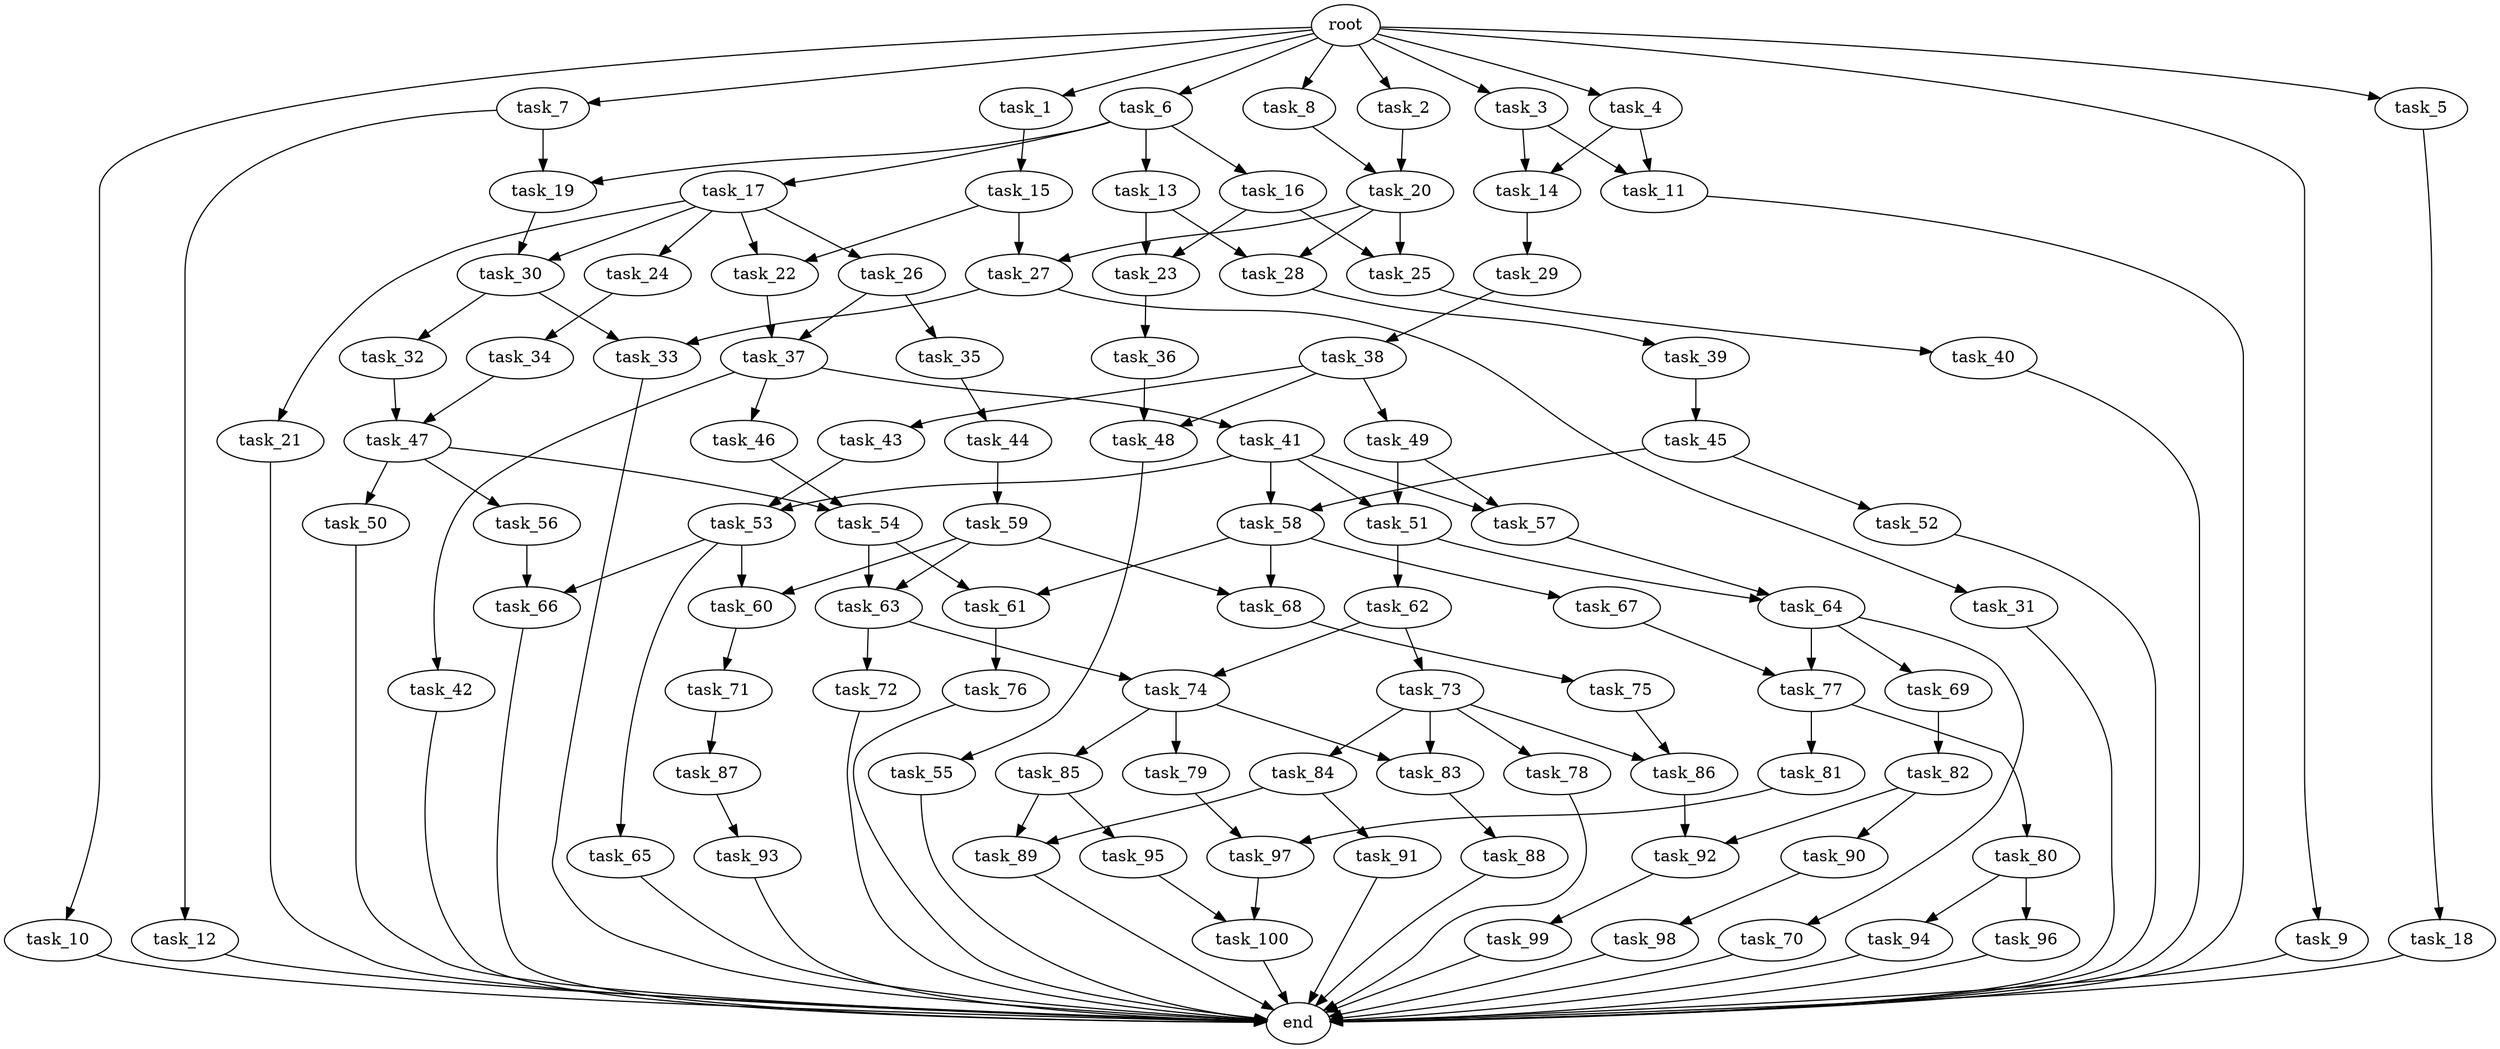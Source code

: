 digraph G {
  task_13 [size="1.888473e+09"];
  task_10 [size="4.866179e+09"];
  task_84 [size="8.399041e+08"];
  task_54 [size="1.472811e+09"];
  task_50 [size="2.577494e+09"];
  task_58 [size="4.558489e+09"];
  task_14 [size="4.464299e+09"];
  root [size="0.000000e+00"];
  task_68 [size="4.678588e+09"];
  task_15 [size="1.311193e+09"];
  task_1 [size="3.058685e+09"];
  task_82 [size="4.994098e+09"];
  task_35 [size="3.285168e+09"];
  task_17 [size="4.770642e+09"];
  task_79 [size="3.235330e+09"];
  task_24 [size="1.739103e+09"];
  task_7 [size="1.203347e+09"];
  task_37 [size="1.544844e+09"];
  task_69 [size="3.293051e+09"];
  task_87 [size="3.402370e+08"];
  task_16 [size="3.045838e+08"];
  task_25 [size="1.438125e+09"];
  task_22 [size="4.150366e+09"];
  task_99 [size="1.726205e+09"];
  task_9 [size="4.828516e+09"];
  task_12 [size="3.012907e+09"];
  task_38 [size="4.883435e+09"];
  task_8 [size="3.098099e+09"];
  task_62 [size="2.072302e+09"];
  task_93 [size="3.917659e+09"];
  task_48 [size="1.068930e+08"];
  task_20 [size="1.597423e+09"];
  task_65 [size="6.140515e+08"];
  task_41 [size="8.504303e+08"];
  task_2 [size="4.728265e+09"];
  task_85 [size="3.567943e+09"];
  task_33 [size="2.545802e+09"];
  task_43 [size="2.240059e+09"];
  task_52 [size="2.553117e+09"];
  task_56 [size="2.314952e+09"];
  task_98 [size="5.118497e+08"];
  task_90 [size="4.192782e+09"];
  task_5 [size="4.854352e+09"];
  task_29 [size="1.474400e+09"];
  task_44 [size="9.593273e+08"];
  task_59 [size="1.112545e+09"];
  task_26 [size="8.987350e+08"];
  task_67 [size="3.484517e+09"];
  task_34 [size="4.677904e+09"];
  task_23 [size="2.269172e+09"];
  task_42 [size="4.409215e+09"];
  task_80 [size="4.270514e+09"];
  task_31 [size="1.515217e+09"];
  task_36 [size="1.545074e+08"];
  task_3 [size="4.389704e+09"];
  task_94 [size="9.103497e+08"];
  task_19 [size="1.091131e+09"];
  task_92 [size="4.385482e+09"];
  task_91 [size="4.555097e+09"];
  task_66 [size="2.542043e+09"];
  task_81 [size="3.651705e+09"];
  task_40 [size="7.709534e+08"];
  task_55 [size="1.001012e+09"];
  task_73 [size="2.844534e+09"];
  task_51 [size="4.625122e+09"];
  task_45 [size="4.338426e+09"];
  task_39 [size="9.295257e+08"];
  task_74 [size="2.087855e+09"];
  task_63 [size="1.882072e+09"];
  task_61 [size="4.595487e+08"];
  task_46 [size="1.896408e+09"];
  task_70 [size="3.041995e+07"];
  task_30 [size="2.798645e+09"];
  task_6 [size="2.384587e+09"];
  task_77 [size="4.780471e+09"];
  task_95 [size="7.207330e+08"];
  task_4 [size="4.488729e+08"];
  task_21 [size="2.684671e+09"];
  task_72 [size="4.947132e+09"];
  task_75 [size="4.340442e+09"];
  task_78 [size="1.473774e+09"];
  task_88 [size="3.824813e+09"];
  task_28 [size="4.128580e+09"];
  task_86 [size="6.254491e+07"];
  task_32 [size="4.607276e+09"];
  task_97 [size="3.945973e+09"];
  task_47 [size="2.796371e+08"];
  end [size="0.000000e+00"];
  task_71 [size="4.884991e+09"];
  task_89 [size="2.926201e+08"];
  task_49 [size="4.255361e+09"];
  task_53 [size="1.308919e+09"];
  task_100 [size="2.423461e+09"];
  task_57 [size="2.668844e+09"];
  task_96 [size="3.861497e+08"];
  task_64 [size="1.350630e+09"];
  task_83 [size="4.631808e+09"];
  task_27 [size="3.061989e+09"];
  task_11 [size="2.539674e+09"];
  task_76 [size="3.414436e+08"];
  task_18 [size="1.763037e+09"];
  task_60 [size="3.851418e+09"];

  task_13 -> task_23 [size="3.776946e+08"];
  task_13 -> task_28 [size="3.776946e+08"];
  task_10 -> end [size="1.000000e-12"];
  task_84 -> task_89 [size="1.679808e+08"];
  task_84 -> task_91 [size="1.679808e+08"];
  task_54 -> task_63 [size="1.472811e+08"];
  task_54 -> task_61 [size="1.472811e+08"];
  task_50 -> end [size="1.000000e-12"];
  task_58 -> task_67 [size="4.558489e+08"];
  task_58 -> task_61 [size="4.558489e+08"];
  task_58 -> task_68 [size="4.558489e+08"];
  task_14 -> task_29 [size="4.464299e+08"];
  root -> task_1 [size="1.000000e-12"];
  root -> task_6 [size="1.000000e-12"];
  root -> task_8 [size="1.000000e-12"];
  root -> task_5 [size="1.000000e-12"];
  root -> task_7 [size="1.000000e-12"];
  root -> task_3 [size="1.000000e-12"];
  root -> task_10 [size="1.000000e-12"];
  root -> task_4 [size="1.000000e-12"];
  root -> task_9 [size="1.000000e-12"];
  root -> task_2 [size="1.000000e-12"];
  task_68 -> task_75 [size="4.678588e+08"];
  task_15 -> task_27 [size="2.622385e+08"];
  task_15 -> task_22 [size="2.622385e+08"];
  task_1 -> task_15 [size="6.117370e+08"];
  task_82 -> task_92 [size="9.988197e+08"];
  task_82 -> task_90 [size="9.988197e+08"];
  task_35 -> task_44 [size="6.570335e+08"];
  task_17 -> task_24 [size="9.541283e+08"];
  task_17 -> task_22 [size="9.541283e+08"];
  task_17 -> task_30 [size="9.541283e+08"];
  task_17 -> task_21 [size="9.541283e+08"];
  task_17 -> task_26 [size="9.541283e+08"];
  task_79 -> task_97 [size="6.470660e+08"];
  task_24 -> task_34 [size="3.478207e+08"];
  task_7 -> task_19 [size="2.406695e+08"];
  task_7 -> task_12 [size="2.406695e+08"];
  task_37 -> task_41 [size="1.544844e+08"];
  task_37 -> task_42 [size="1.544844e+08"];
  task_37 -> task_46 [size="1.544844e+08"];
  task_69 -> task_82 [size="6.586102e+08"];
  task_87 -> task_93 [size="6.804739e+07"];
  task_16 -> task_23 [size="6.091676e+07"];
  task_16 -> task_25 [size="6.091676e+07"];
  task_25 -> task_40 [size="1.438125e+08"];
  task_22 -> task_37 [size="4.150366e+08"];
  task_99 -> end [size="1.000000e-12"];
  task_9 -> end [size="1.000000e-12"];
  task_12 -> end [size="1.000000e-12"];
  task_38 -> task_49 [size="9.766870e+08"];
  task_38 -> task_48 [size="9.766870e+08"];
  task_38 -> task_43 [size="9.766870e+08"];
  task_8 -> task_20 [size="6.196197e+08"];
  task_62 -> task_73 [size="4.144604e+08"];
  task_62 -> task_74 [size="4.144604e+08"];
  task_93 -> end [size="1.000000e-12"];
  task_48 -> task_55 [size="1.068930e+07"];
  task_20 -> task_25 [size="1.597423e+08"];
  task_20 -> task_28 [size="1.597423e+08"];
  task_20 -> task_27 [size="1.597423e+08"];
  task_65 -> end [size="1.000000e-12"];
  task_41 -> task_51 [size="1.700861e+08"];
  task_41 -> task_53 [size="1.700861e+08"];
  task_41 -> task_58 [size="1.700861e+08"];
  task_41 -> task_57 [size="1.700861e+08"];
  task_2 -> task_20 [size="9.456529e+08"];
  task_85 -> task_95 [size="7.135886e+08"];
  task_85 -> task_89 [size="7.135886e+08"];
  task_33 -> end [size="1.000000e-12"];
  task_43 -> task_53 [size="4.480118e+08"];
  task_52 -> end [size="1.000000e-12"];
  task_56 -> task_66 [size="4.629904e+08"];
  task_98 -> end [size="1.000000e-12"];
  task_90 -> task_98 [size="8.385565e+08"];
  task_5 -> task_18 [size="9.708703e+08"];
  task_29 -> task_38 [size="2.948801e+08"];
  task_44 -> task_59 [size="1.918655e+08"];
  task_59 -> task_63 [size="2.225090e+08"];
  task_59 -> task_60 [size="2.225090e+08"];
  task_59 -> task_68 [size="2.225090e+08"];
  task_26 -> task_37 [size="1.797470e+08"];
  task_26 -> task_35 [size="1.797470e+08"];
  task_67 -> task_77 [size="6.969033e+08"];
  task_34 -> task_47 [size="9.355809e+08"];
  task_23 -> task_36 [size="2.269172e+08"];
  task_42 -> end [size="1.000000e-12"];
  task_80 -> task_96 [size="8.541028e+08"];
  task_80 -> task_94 [size="8.541028e+08"];
  task_31 -> end [size="1.000000e-12"];
  task_36 -> task_48 [size="3.090147e+07"];
  task_3 -> task_14 [size="8.779408e+08"];
  task_3 -> task_11 [size="8.779408e+08"];
  task_94 -> end [size="1.000000e-12"];
  task_19 -> task_30 [size="1.091131e+08"];
  task_92 -> task_99 [size="4.385482e+08"];
  task_91 -> end [size="1.000000e-12"];
  task_66 -> end [size="1.000000e-12"];
  task_81 -> task_97 [size="7.303409e+08"];
  task_40 -> end [size="1.000000e-12"];
  task_55 -> end [size="1.000000e-12"];
  task_73 -> task_78 [size="5.689069e+08"];
  task_73 -> task_83 [size="5.689069e+08"];
  task_73 -> task_84 [size="5.689069e+08"];
  task_73 -> task_86 [size="5.689069e+08"];
  task_51 -> task_64 [size="4.625122e+08"];
  task_51 -> task_62 [size="4.625122e+08"];
  task_45 -> task_52 [size="8.676852e+08"];
  task_45 -> task_58 [size="8.676852e+08"];
  task_39 -> task_45 [size="1.859051e+08"];
  task_74 -> task_85 [size="2.087855e+08"];
  task_74 -> task_83 [size="2.087855e+08"];
  task_74 -> task_79 [size="2.087855e+08"];
  task_63 -> task_74 [size="1.882072e+08"];
  task_63 -> task_72 [size="1.882072e+08"];
  task_61 -> task_76 [size="4.595487e+07"];
  task_46 -> task_54 [size="3.792815e+08"];
  task_70 -> end [size="1.000000e-12"];
  task_30 -> task_33 [size="2.798645e+08"];
  task_30 -> task_32 [size="2.798645e+08"];
  task_6 -> task_17 [size="4.769174e+08"];
  task_6 -> task_13 [size="4.769174e+08"];
  task_6 -> task_19 [size="4.769174e+08"];
  task_6 -> task_16 [size="4.769174e+08"];
  task_77 -> task_81 [size="4.780471e+08"];
  task_77 -> task_80 [size="4.780471e+08"];
  task_95 -> task_100 [size="1.441466e+08"];
  task_4 -> task_14 [size="8.977457e+07"];
  task_4 -> task_11 [size="8.977457e+07"];
  task_21 -> end [size="1.000000e-12"];
  task_72 -> end [size="1.000000e-12"];
  task_75 -> task_86 [size="8.680885e+08"];
  task_78 -> end [size="1.000000e-12"];
  task_88 -> end [size="1.000000e-12"];
  task_28 -> task_39 [size="4.128580e+08"];
  task_86 -> task_92 [size="6.254491e+06"];
  task_32 -> task_47 [size="9.214553e+08"];
  task_97 -> task_100 [size="3.945973e+08"];
  task_47 -> task_50 [size="2.796371e+07"];
  task_47 -> task_56 [size="2.796371e+07"];
  task_47 -> task_54 [size="2.796371e+07"];
  task_71 -> task_87 [size="9.769982e+08"];
  task_89 -> end [size="1.000000e-12"];
  task_49 -> task_51 [size="8.510723e+08"];
  task_49 -> task_57 [size="8.510723e+08"];
  task_53 -> task_66 [size="1.308919e+08"];
  task_53 -> task_65 [size="1.308919e+08"];
  task_53 -> task_60 [size="1.308919e+08"];
  task_100 -> end [size="1.000000e-12"];
  task_57 -> task_64 [size="2.668844e+08"];
  task_96 -> end [size="1.000000e-12"];
  task_64 -> task_69 [size="1.350630e+08"];
  task_64 -> task_77 [size="1.350630e+08"];
  task_64 -> task_70 [size="1.350630e+08"];
  task_83 -> task_88 [size="4.631808e+08"];
  task_27 -> task_31 [size="3.061989e+08"];
  task_27 -> task_33 [size="3.061989e+08"];
  task_11 -> end [size="1.000000e-12"];
  task_76 -> end [size="1.000000e-12"];
  task_18 -> end [size="1.000000e-12"];
  task_60 -> task_71 [size="3.851418e+08"];
}
